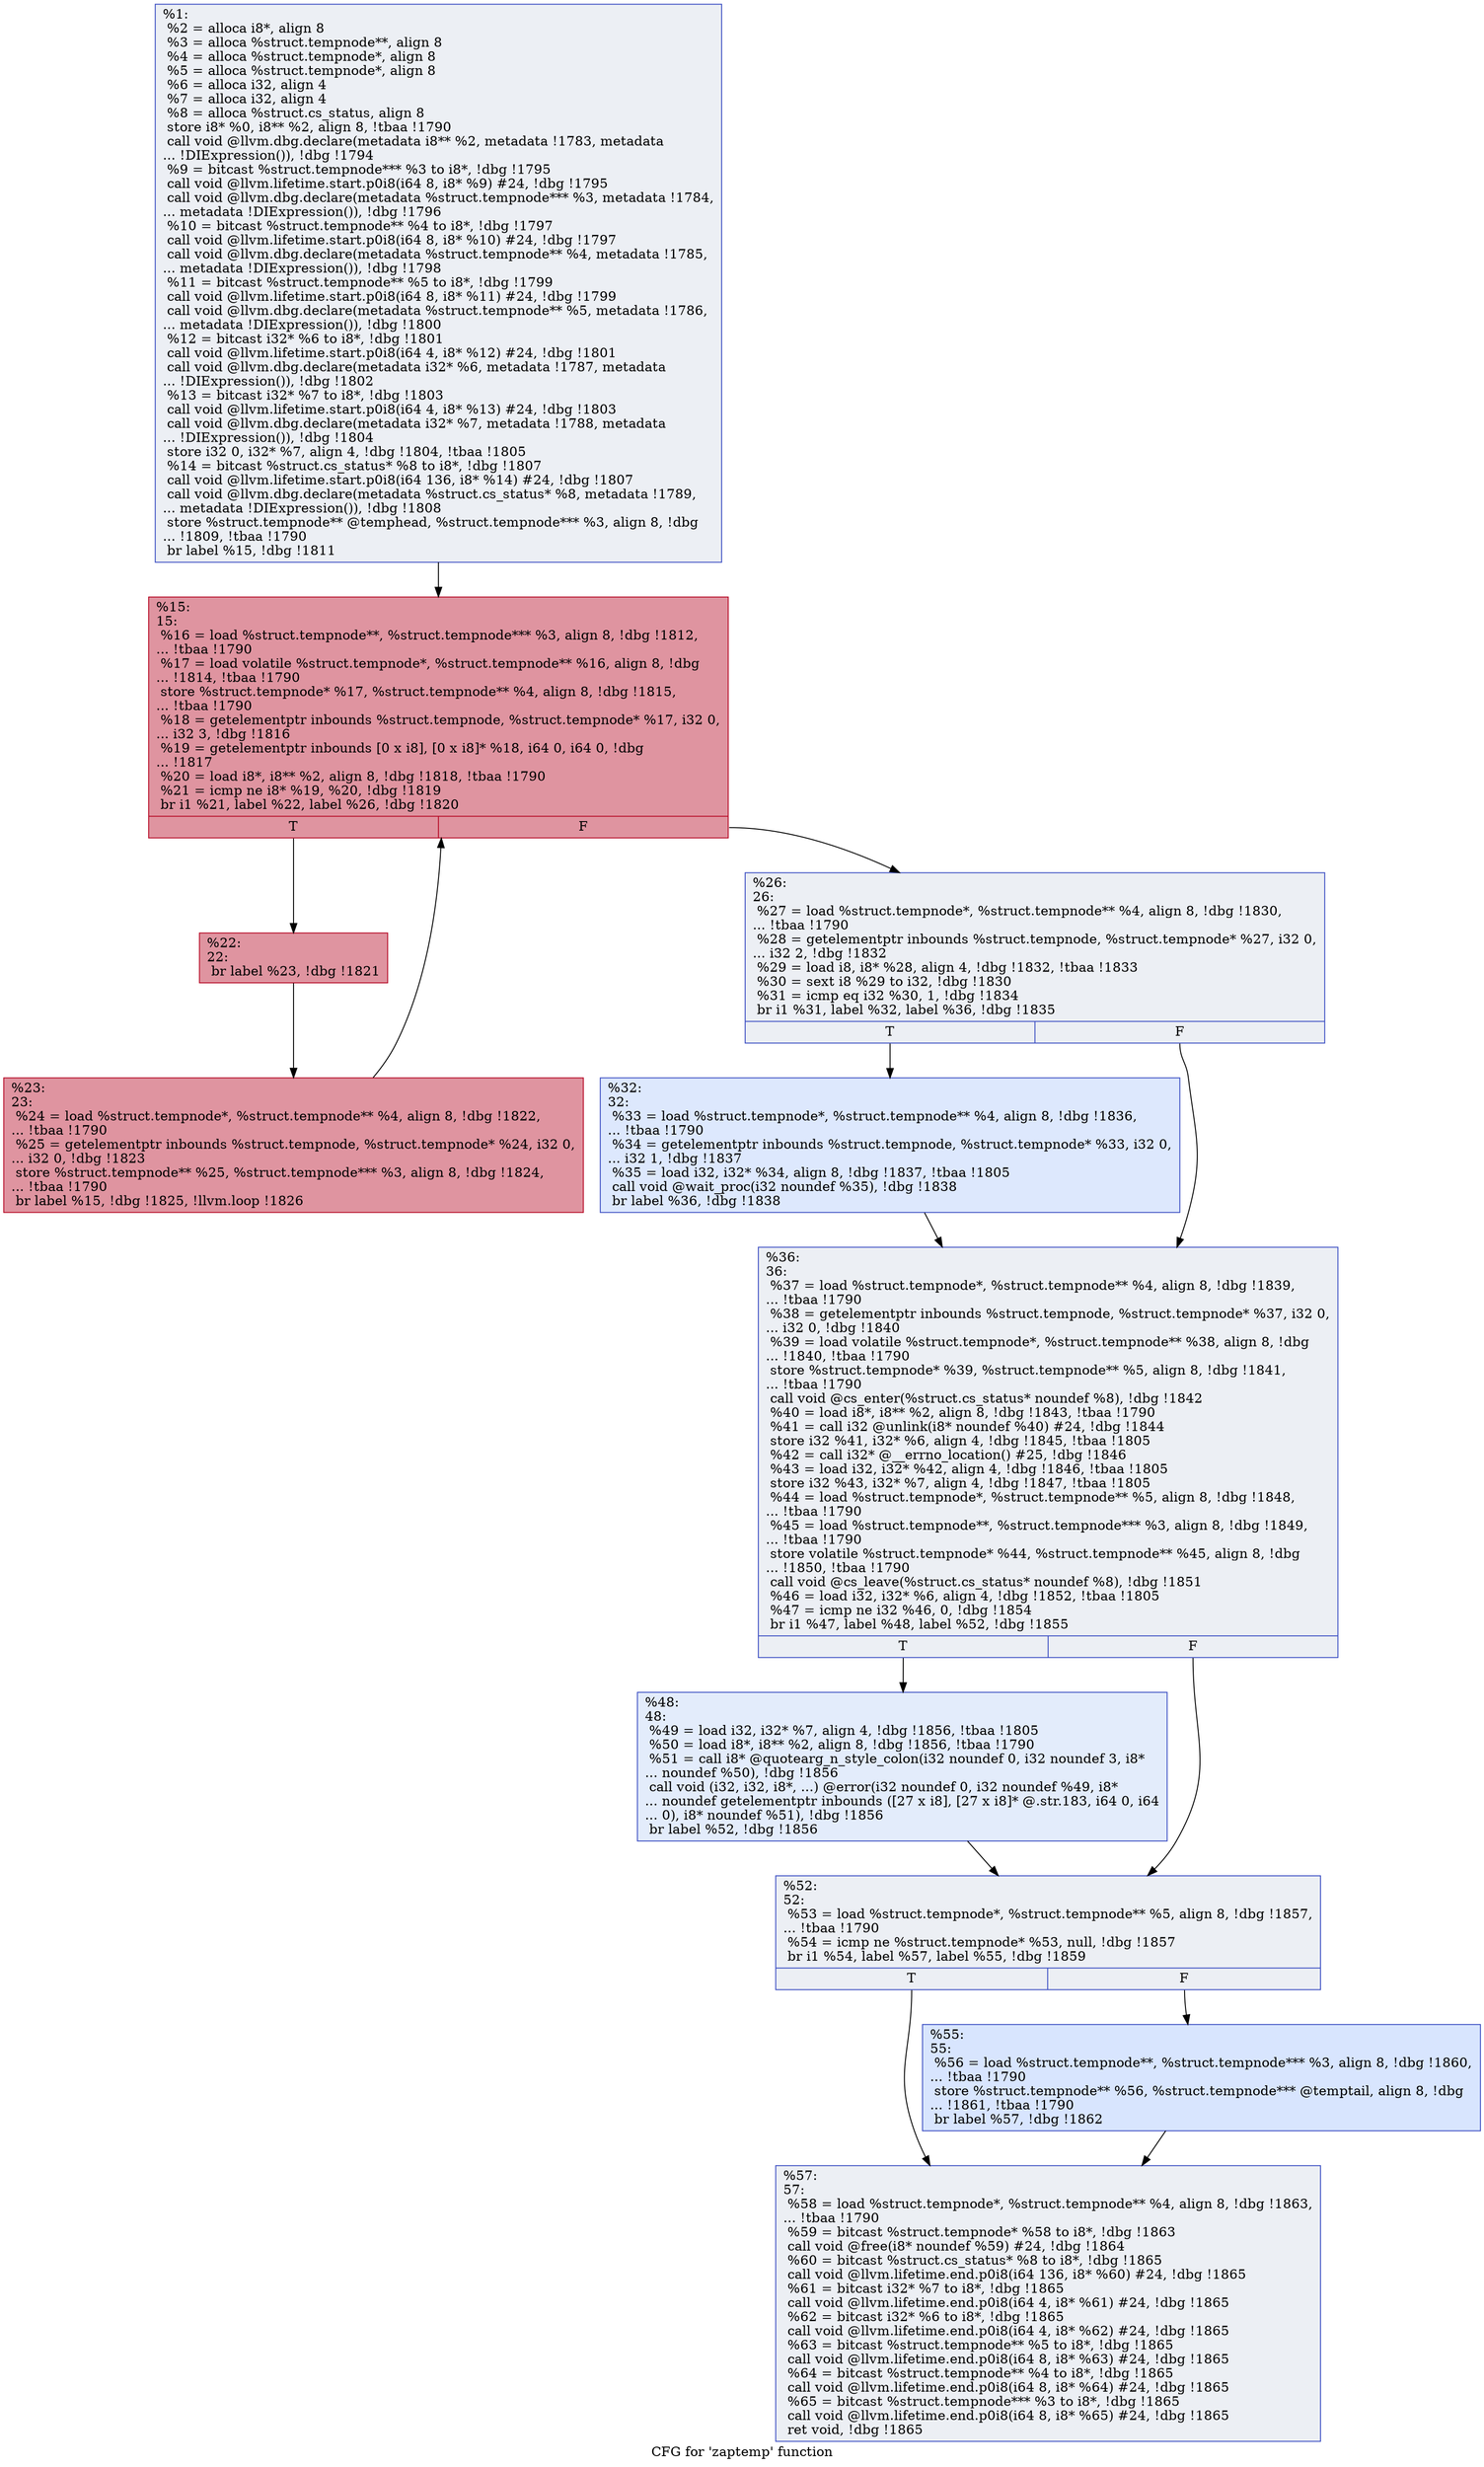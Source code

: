 digraph "CFG for 'zaptemp' function" {
	label="CFG for 'zaptemp' function";

	Node0x2560880 [shape=record,color="#3d50c3ff", style=filled, fillcolor="#d4dbe670",label="{%1:\l  %2 = alloca i8*, align 8\l  %3 = alloca %struct.tempnode**, align 8\l  %4 = alloca %struct.tempnode*, align 8\l  %5 = alloca %struct.tempnode*, align 8\l  %6 = alloca i32, align 4\l  %7 = alloca i32, align 4\l  %8 = alloca %struct.cs_status, align 8\l  store i8* %0, i8** %2, align 8, !tbaa !1790\l  call void @llvm.dbg.declare(metadata i8** %2, metadata !1783, metadata\l... !DIExpression()), !dbg !1794\l  %9 = bitcast %struct.tempnode*** %3 to i8*, !dbg !1795\l  call void @llvm.lifetime.start.p0i8(i64 8, i8* %9) #24, !dbg !1795\l  call void @llvm.dbg.declare(metadata %struct.tempnode*** %3, metadata !1784,\l... metadata !DIExpression()), !dbg !1796\l  %10 = bitcast %struct.tempnode** %4 to i8*, !dbg !1797\l  call void @llvm.lifetime.start.p0i8(i64 8, i8* %10) #24, !dbg !1797\l  call void @llvm.dbg.declare(metadata %struct.tempnode** %4, metadata !1785,\l... metadata !DIExpression()), !dbg !1798\l  %11 = bitcast %struct.tempnode** %5 to i8*, !dbg !1799\l  call void @llvm.lifetime.start.p0i8(i64 8, i8* %11) #24, !dbg !1799\l  call void @llvm.dbg.declare(metadata %struct.tempnode** %5, metadata !1786,\l... metadata !DIExpression()), !dbg !1800\l  %12 = bitcast i32* %6 to i8*, !dbg !1801\l  call void @llvm.lifetime.start.p0i8(i64 4, i8* %12) #24, !dbg !1801\l  call void @llvm.dbg.declare(metadata i32* %6, metadata !1787, metadata\l... !DIExpression()), !dbg !1802\l  %13 = bitcast i32* %7 to i8*, !dbg !1803\l  call void @llvm.lifetime.start.p0i8(i64 4, i8* %13) #24, !dbg !1803\l  call void @llvm.dbg.declare(metadata i32* %7, metadata !1788, metadata\l... !DIExpression()), !dbg !1804\l  store i32 0, i32* %7, align 4, !dbg !1804, !tbaa !1805\l  %14 = bitcast %struct.cs_status* %8 to i8*, !dbg !1807\l  call void @llvm.lifetime.start.p0i8(i64 136, i8* %14) #24, !dbg !1807\l  call void @llvm.dbg.declare(metadata %struct.cs_status* %8, metadata !1789,\l... metadata !DIExpression()), !dbg !1808\l  store %struct.tempnode** @temphead, %struct.tempnode*** %3, align 8, !dbg\l... !1809, !tbaa !1790\l  br label %15, !dbg !1811\l}"];
	Node0x2560880 -> Node0x25609b0;
	Node0x25609b0 [shape=record,color="#b70d28ff", style=filled, fillcolor="#b70d2870",label="{%15:\l15:                                               \l  %16 = load %struct.tempnode**, %struct.tempnode*** %3, align 8, !dbg !1812,\l... !tbaa !1790\l  %17 = load volatile %struct.tempnode*, %struct.tempnode** %16, align 8, !dbg\l... !1814, !tbaa !1790\l  store %struct.tempnode* %17, %struct.tempnode** %4, align 8, !dbg !1815,\l... !tbaa !1790\l  %18 = getelementptr inbounds %struct.tempnode, %struct.tempnode* %17, i32 0,\l... i32 3, !dbg !1816\l  %19 = getelementptr inbounds [0 x i8], [0 x i8]* %18, i64 0, i64 0, !dbg\l... !1817\l  %20 = load i8*, i8** %2, align 8, !dbg !1818, !tbaa !1790\l  %21 = icmp ne i8* %19, %20, !dbg !1819\l  br i1 %21, label %22, label %26, !dbg !1820\l|{<s0>T|<s1>F}}"];
	Node0x25609b0:s0 -> Node0x2560a00;
	Node0x25609b0:s1 -> Node0x2560aa0;
	Node0x2560a00 [shape=record,color="#b70d28ff", style=filled, fillcolor="#b70d2870",label="{%22:\l22:                                               \l  br label %23, !dbg !1821\l}"];
	Node0x2560a00 -> Node0x2560a50;
	Node0x2560a50 [shape=record,color="#b70d28ff", style=filled, fillcolor="#b70d2870",label="{%23:\l23:                                               \l  %24 = load %struct.tempnode*, %struct.tempnode** %4, align 8, !dbg !1822,\l... !tbaa !1790\l  %25 = getelementptr inbounds %struct.tempnode, %struct.tempnode* %24, i32 0,\l... i32 0, !dbg !1823\l  store %struct.tempnode** %25, %struct.tempnode*** %3, align 8, !dbg !1824,\l... !tbaa !1790\l  br label %15, !dbg !1825, !llvm.loop !1826\l}"];
	Node0x2560a50 -> Node0x25609b0;
	Node0x2560aa0 [shape=record,color="#3d50c3ff", style=filled, fillcolor="#d4dbe670",label="{%26:\l26:                                               \l  %27 = load %struct.tempnode*, %struct.tempnode** %4, align 8, !dbg !1830,\l... !tbaa !1790\l  %28 = getelementptr inbounds %struct.tempnode, %struct.tempnode* %27, i32 0,\l... i32 2, !dbg !1832\l  %29 = load i8, i8* %28, align 4, !dbg !1832, !tbaa !1833\l  %30 = sext i8 %29 to i32, !dbg !1830\l  %31 = icmp eq i32 %30, 1, !dbg !1834\l  br i1 %31, label %32, label %36, !dbg !1835\l|{<s0>T|<s1>F}}"];
	Node0x2560aa0:s0 -> Node0x2560af0;
	Node0x2560aa0:s1 -> Node0x2560b40;
	Node0x2560af0 [shape=record,color="#3d50c3ff", style=filled, fillcolor="#b2ccfb70",label="{%32:\l32:                                               \l  %33 = load %struct.tempnode*, %struct.tempnode** %4, align 8, !dbg !1836,\l... !tbaa !1790\l  %34 = getelementptr inbounds %struct.tempnode, %struct.tempnode* %33, i32 0,\l... i32 1, !dbg !1837\l  %35 = load i32, i32* %34, align 8, !dbg !1837, !tbaa !1805\l  call void @wait_proc(i32 noundef %35), !dbg !1838\l  br label %36, !dbg !1838\l}"];
	Node0x2560af0 -> Node0x2560b40;
	Node0x2560b40 [shape=record,color="#3d50c3ff", style=filled, fillcolor="#d4dbe670",label="{%36:\l36:                                               \l  %37 = load %struct.tempnode*, %struct.tempnode** %4, align 8, !dbg !1839,\l... !tbaa !1790\l  %38 = getelementptr inbounds %struct.tempnode, %struct.tempnode* %37, i32 0,\l... i32 0, !dbg !1840\l  %39 = load volatile %struct.tempnode*, %struct.tempnode** %38, align 8, !dbg\l... !1840, !tbaa !1790\l  store %struct.tempnode* %39, %struct.tempnode** %5, align 8, !dbg !1841,\l... !tbaa !1790\l  call void @cs_enter(%struct.cs_status* noundef %8), !dbg !1842\l  %40 = load i8*, i8** %2, align 8, !dbg !1843, !tbaa !1790\l  %41 = call i32 @unlink(i8* noundef %40) #24, !dbg !1844\l  store i32 %41, i32* %6, align 4, !dbg !1845, !tbaa !1805\l  %42 = call i32* @__errno_location() #25, !dbg !1846\l  %43 = load i32, i32* %42, align 4, !dbg !1846, !tbaa !1805\l  store i32 %43, i32* %7, align 4, !dbg !1847, !tbaa !1805\l  %44 = load %struct.tempnode*, %struct.tempnode** %5, align 8, !dbg !1848,\l... !tbaa !1790\l  %45 = load %struct.tempnode**, %struct.tempnode*** %3, align 8, !dbg !1849,\l... !tbaa !1790\l  store volatile %struct.tempnode* %44, %struct.tempnode** %45, align 8, !dbg\l... !1850, !tbaa !1790\l  call void @cs_leave(%struct.cs_status* noundef %8), !dbg !1851\l  %46 = load i32, i32* %6, align 4, !dbg !1852, !tbaa !1805\l  %47 = icmp ne i32 %46, 0, !dbg !1854\l  br i1 %47, label %48, label %52, !dbg !1855\l|{<s0>T|<s1>F}}"];
	Node0x2560b40:s0 -> Node0x2560b90;
	Node0x2560b40:s1 -> Node0x2560be0;
	Node0x2560b90 [shape=record,color="#3d50c3ff", style=filled, fillcolor="#bfd3f670",label="{%48:\l48:                                               \l  %49 = load i32, i32* %7, align 4, !dbg !1856, !tbaa !1805\l  %50 = load i8*, i8** %2, align 8, !dbg !1856, !tbaa !1790\l  %51 = call i8* @quotearg_n_style_colon(i32 noundef 0, i32 noundef 3, i8*\l... noundef %50), !dbg !1856\l  call void (i32, i32, i8*, ...) @error(i32 noundef 0, i32 noundef %49, i8*\l... noundef getelementptr inbounds ([27 x i8], [27 x i8]* @.str.183, i64 0, i64\l... 0), i8* noundef %51), !dbg !1856\l  br label %52, !dbg !1856\l}"];
	Node0x2560b90 -> Node0x2560be0;
	Node0x2560be0 [shape=record,color="#3d50c3ff", style=filled, fillcolor="#d4dbe670",label="{%52:\l52:                                               \l  %53 = load %struct.tempnode*, %struct.tempnode** %5, align 8, !dbg !1857,\l... !tbaa !1790\l  %54 = icmp ne %struct.tempnode* %53, null, !dbg !1857\l  br i1 %54, label %57, label %55, !dbg !1859\l|{<s0>T|<s1>F}}"];
	Node0x2560be0:s0 -> Node0x2560c80;
	Node0x2560be0:s1 -> Node0x2560c30;
	Node0x2560c30 [shape=record,color="#3d50c3ff", style=filled, fillcolor="#a7c5fe70",label="{%55:\l55:                                               \l  %56 = load %struct.tempnode**, %struct.tempnode*** %3, align 8, !dbg !1860,\l... !tbaa !1790\l  store %struct.tempnode** %56, %struct.tempnode*** @temptail, align 8, !dbg\l... !1861, !tbaa !1790\l  br label %57, !dbg !1862\l}"];
	Node0x2560c30 -> Node0x2560c80;
	Node0x2560c80 [shape=record,color="#3d50c3ff", style=filled, fillcolor="#d4dbe670",label="{%57:\l57:                                               \l  %58 = load %struct.tempnode*, %struct.tempnode** %4, align 8, !dbg !1863,\l... !tbaa !1790\l  %59 = bitcast %struct.tempnode* %58 to i8*, !dbg !1863\l  call void @free(i8* noundef %59) #24, !dbg !1864\l  %60 = bitcast %struct.cs_status* %8 to i8*, !dbg !1865\l  call void @llvm.lifetime.end.p0i8(i64 136, i8* %60) #24, !dbg !1865\l  %61 = bitcast i32* %7 to i8*, !dbg !1865\l  call void @llvm.lifetime.end.p0i8(i64 4, i8* %61) #24, !dbg !1865\l  %62 = bitcast i32* %6 to i8*, !dbg !1865\l  call void @llvm.lifetime.end.p0i8(i64 4, i8* %62) #24, !dbg !1865\l  %63 = bitcast %struct.tempnode** %5 to i8*, !dbg !1865\l  call void @llvm.lifetime.end.p0i8(i64 8, i8* %63) #24, !dbg !1865\l  %64 = bitcast %struct.tempnode** %4 to i8*, !dbg !1865\l  call void @llvm.lifetime.end.p0i8(i64 8, i8* %64) #24, !dbg !1865\l  %65 = bitcast %struct.tempnode*** %3 to i8*, !dbg !1865\l  call void @llvm.lifetime.end.p0i8(i64 8, i8* %65) #24, !dbg !1865\l  ret void, !dbg !1865\l}"];
}
